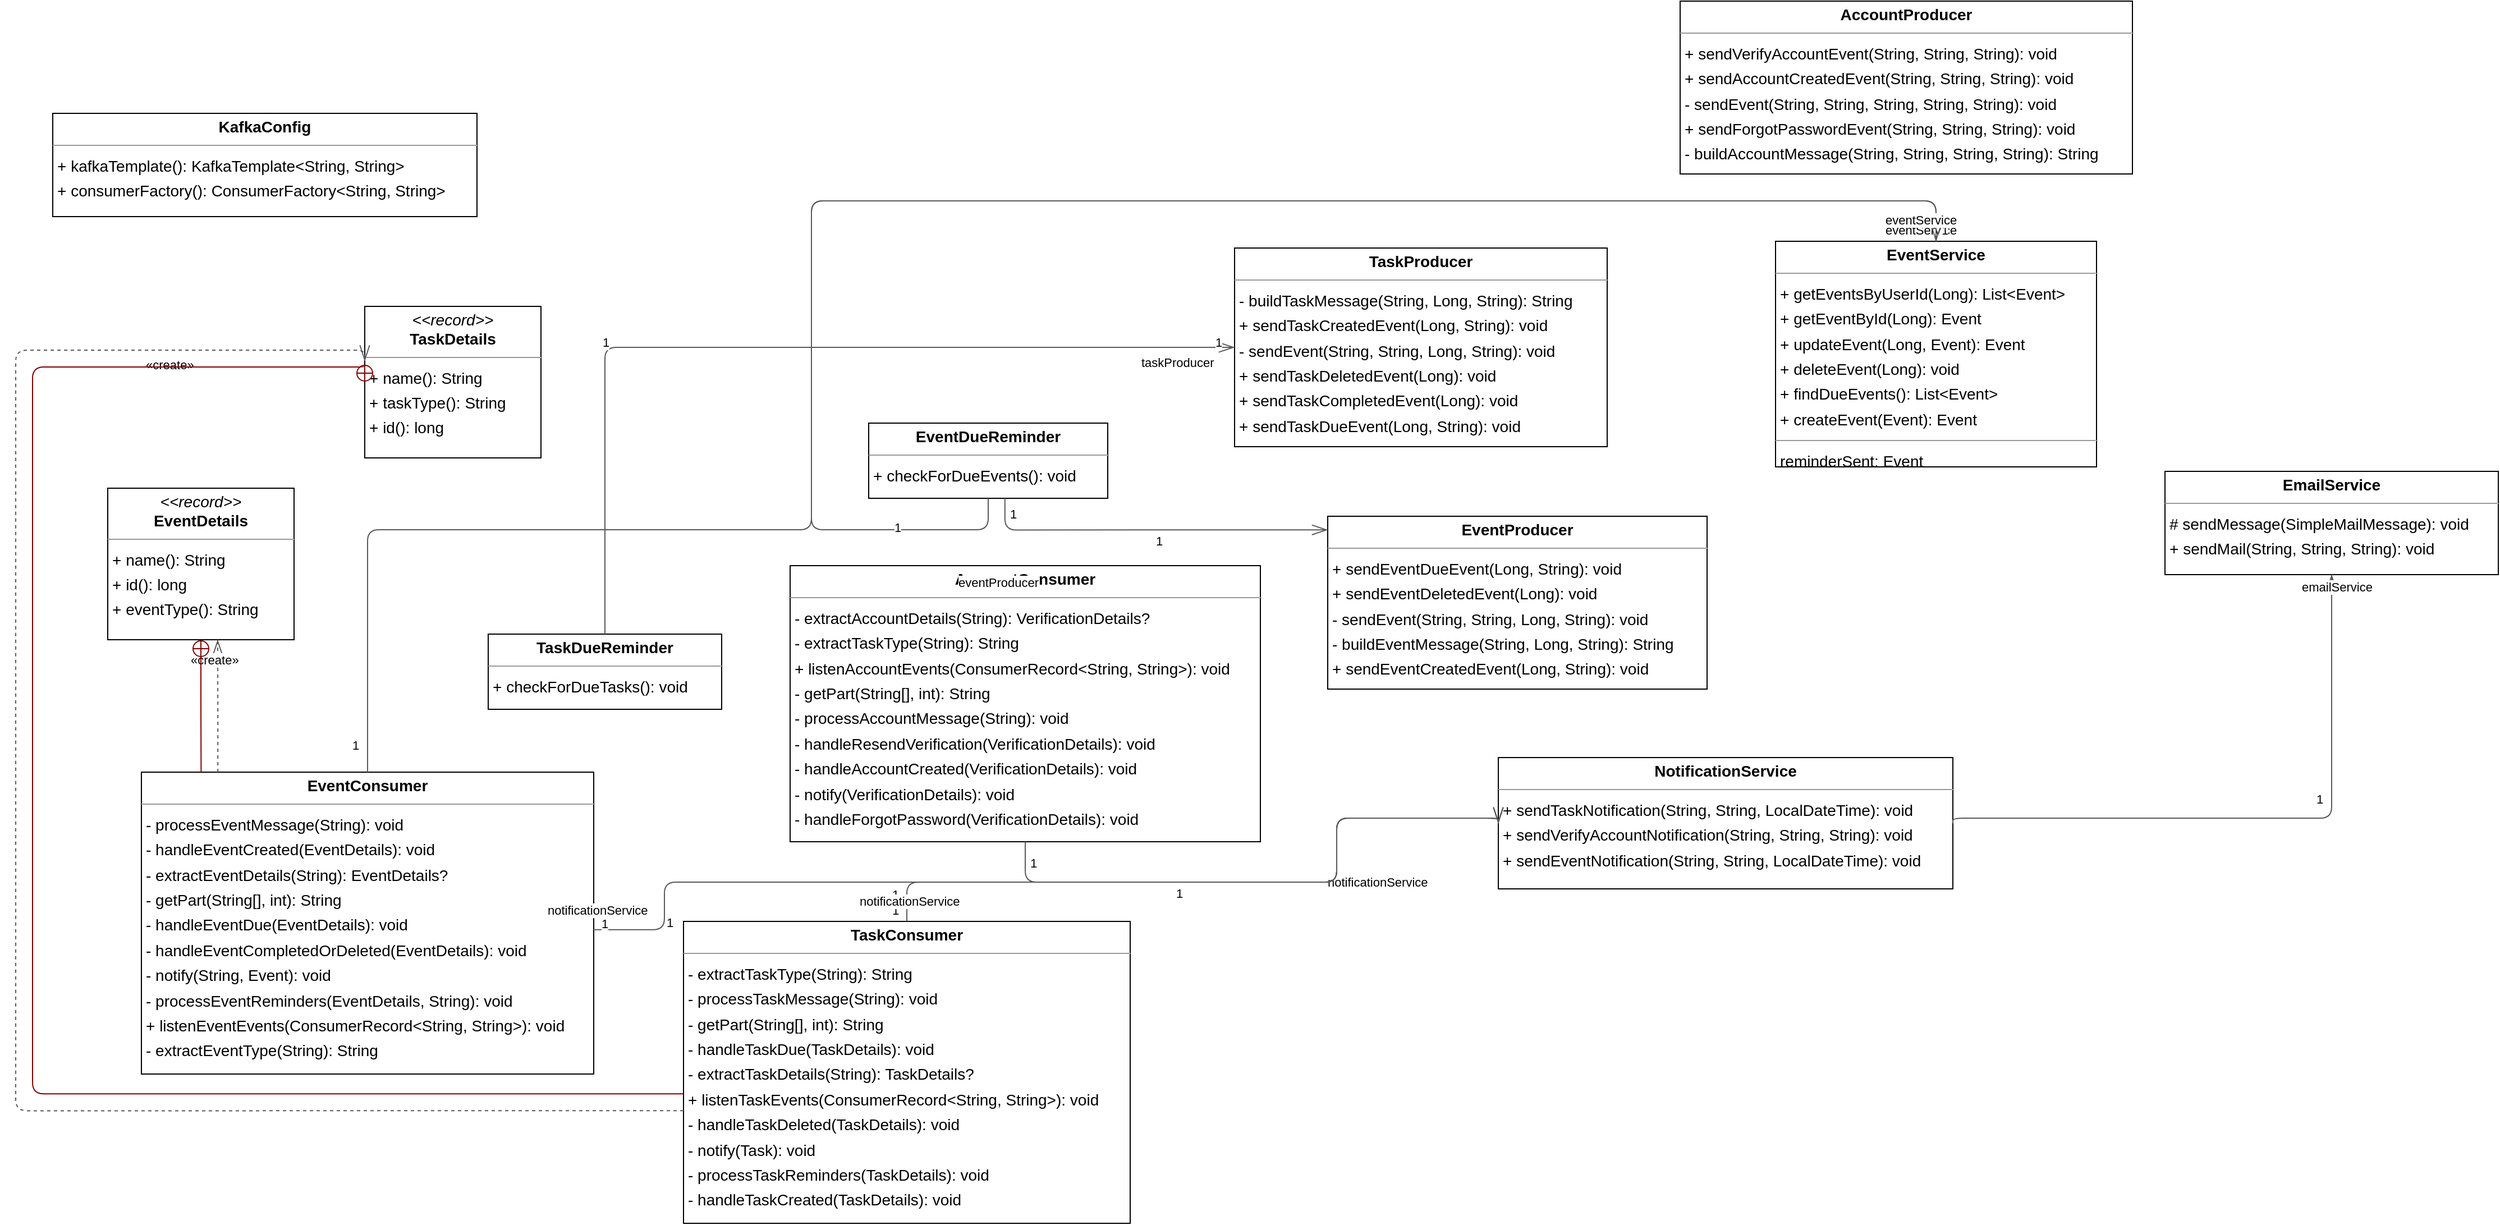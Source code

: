 <mxGraphModel dx="0" dy="0" grid="1" gridSize="10" guides="1" tooltips="1" connect="1" arrows="1" fold="1" page="0" pageScale="1" background="none" math="0" shadow="0">
  <root>
    <mxCell id="0" />
    <mxCell id="1" parent="0" />
    <mxCell id="node8" parent="1" vertex="1" value="&lt;p style=&quot;margin:0px;margin-top:4px;text-align:center;&quot;&gt;&lt;b&gt;AccountConsumer&lt;/b&gt;&lt;/p&gt;&lt;hr size=&quot;1&quot;/&gt;&lt;p style=&quot;margin:0 0 0 4px;line-height:1.6;&quot;&gt;- extractAccountDetails(String): VerificationDetails?&lt;br/&gt;- extractTaskType(String): String&lt;br/&gt;+ listenAccountEvents(ConsumerRecord&amp;lt;String, String&amp;gt;): void&lt;br/&gt;- getPart(String[], int): String&lt;br/&gt;- processAccountMessage(String): void&lt;br/&gt;- handleResendVerification(VerificationDetails): void&lt;br/&gt;- handleAccountCreated(VerificationDetails): void&lt;br/&gt;- notify(VerificationDetails): void&lt;br/&gt;- handleForgotPassword(VerificationDetails): void&lt;/p&gt;" style="verticalAlign=top;align=left;overflow=fill;fontSize=14;fontFamily=Helvetica;html=1;rounded=0;shadow=0;comic=0;labelBackgroundColor=none;strokeWidth=1;">
      <mxGeometry x="559" y="490" width="419" height="246" as="geometry" />
    </mxCell>
    <mxCell id="node10" parent="1" vertex="1" value="&lt;p style=&quot;margin:0px;margin-top:4px;text-align:center;&quot;&gt;&lt;b&gt;AccountProducer&lt;/b&gt;&lt;/p&gt;&lt;hr size=&quot;1&quot;/&gt;&lt;p style=&quot;margin:0 0 0 4px;line-height:1.6;&quot;&gt;+ sendVerifyAccountEvent(String, String, String): void&lt;br/&gt;+ sendAccountCreatedEvent(String, String, String): void&lt;br/&gt;- sendEvent(String, String, String, String, String): void&lt;br/&gt;+ sendForgotPasswordEvent(String, String, String): void&lt;br/&gt;- buildAccountMessage(String, String, String, String): String&lt;/p&gt;" style="verticalAlign=top;align=left;overflow=fill;fontSize=14;fontFamily=Helvetica;html=1;rounded=0;shadow=0;comic=0;labelBackgroundColor=none;strokeWidth=1;">
      <mxGeometry x="1352" y="-13" width="403" height="154" as="geometry" />
    </mxCell>
    <mxCell id="node7" parent="1" vertex="1" value="&lt;p style=&quot;margin:0px;margin-top:4px;text-align:center;&quot;&gt;&lt;b&gt;EmailService&lt;/b&gt;&lt;/p&gt;&lt;hr size=&quot;1&quot;/&gt;&lt;p style=&quot;margin:0 0 0 4px;line-height:1.6;&quot;&gt;# sendMessage(SimpleMailMessage): void&lt;br/&gt;+ sendMail(String, String, String): void&lt;/p&gt;" style="verticalAlign=top;align=left;overflow=fill;fontSize=14;fontFamily=Helvetica;html=1;rounded=0;shadow=0;comic=0;labelBackgroundColor=none;strokeWidth=1;">
      <mxGeometry x="1784" y="406" width="297" height="92" as="geometry" />
    </mxCell>
    <mxCell id="node5" parent="1" vertex="1" value="&lt;p style=&quot;margin:0px;margin-top:4px;text-align:center;&quot;&gt;&lt;b&gt;EventConsumer&lt;/b&gt;&lt;/p&gt;&lt;hr size=&quot;1&quot;/&gt;&lt;p style=&quot;margin:0 0 0 4px;line-height:1.6;&quot;&gt;- processEventMessage(String): void&lt;br/&gt;- handleEventCreated(EventDetails): void&lt;br/&gt;- extractEventDetails(String): EventDetails?&lt;br/&gt;- getPart(String[], int): String&lt;br/&gt;- handleEventDue(EventDetails): void&lt;br/&gt;- handleEventCompletedOrDeleted(EventDetails): void&lt;br/&gt;- notify(String, Event): void&lt;br/&gt;- processEventReminders(EventDetails, String): void&lt;br/&gt;+ listenEventEvents(ConsumerRecord&amp;lt;String, String&amp;gt;): void&lt;br/&gt;- extractEventType(String): String&lt;/p&gt;" style="verticalAlign=top;align=left;overflow=fill;fontSize=14;fontFamily=Helvetica;html=1;rounded=0;shadow=0;comic=0;labelBackgroundColor=none;strokeWidth=1;">
      <mxGeometry x="-19" y="674" width="403" height="269" as="geometry" />
    </mxCell>
    <mxCell id="node12" parent="1" vertex="1" value="&lt;p style=&quot;margin:0px;margin-top:4px;text-align:center;&quot;&gt;&lt;i&gt;&amp;lt;&amp;lt;record&amp;gt;&amp;gt;&lt;/i&gt;&lt;br/&gt;&lt;b&gt;EventDetails&lt;/b&gt;&lt;/p&gt;&lt;hr size=&quot;1&quot;/&gt;&lt;p style=&quot;margin:0 0 0 4px;line-height:1.6;&quot;&gt;+ name(): String&lt;br/&gt;+ id(): long&lt;br/&gt;+ eventType(): String&lt;/p&gt;" style="verticalAlign=top;align=left;overflow=fill;fontSize=14;fontFamily=Helvetica;html=1;rounded=0;shadow=0;comic=0;labelBackgroundColor=none;strokeWidth=1;">
      <mxGeometry x="-49" y="421" width="166" height="135" as="geometry" />
    </mxCell>
    <mxCell id="node9" parent="1" vertex="1" value="&lt;p style=&quot;margin:0px;margin-top:4px;text-align:center;&quot;&gt;&lt;b&gt;EventDueReminder&lt;/b&gt;&lt;/p&gt;&lt;hr size=&quot;1&quot;/&gt;&lt;p style=&quot;margin:0 0 0 4px;line-height:1.6;&quot;&gt;+ checkForDueEvents(): void&lt;/p&gt;" style="verticalAlign=top;align=left;overflow=fill;fontSize=14;fontFamily=Helvetica;html=1;rounded=0;shadow=0;comic=0;labelBackgroundColor=none;strokeWidth=1;">
      <mxGeometry x="629" y="363" width="213" height="67" as="geometry" />
    </mxCell>
    <mxCell id="node4" parent="1" vertex="1" value="&lt;p style=&quot;margin:0px;margin-top:4px;text-align:center;&quot;&gt;&lt;b&gt;EventProducer&lt;/b&gt;&lt;/p&gt;&lt;hr size=&quot;1&quot;/&gt;&lt;p style=&quot;margin:0 0 0 4px;line-height:1.6;&quot;&gt;+ sendEventDueEvent(Long, String): void&lt;br/&gt;+ sendEventDeletedEvent(Long): void&lt;br/&gt;- sendEvent(String, String, Long, String): void&lt;br/&gt;- buildEventMessage(String, Long, String): String&lt;br/&gt;+ sendEventCreatedEvent(Long, String): void&lt;/p&gt;" style="verticalAlign=top;align=left;overflow=fill;fontSize=14;fontFamily=Helvetica;html=1;rounded=0;shadow=0;comic=0;labelBackgroundColor=none;strokeWidth=1;">
      <mxGeometry x="1038" y="446" width="338" height="154" as="geometry" />
    </mxCell>
    <mxCell id="node3" parent="1" vertex="1" value="&lt;p style=&quot;margin:0px;margin-top:4px;text-align:center;&quot;&gt;&lt;b&gt;EventService&lt;/b&gt;&lt;/p&gt;&lt;hr size=&quot;1&quot;/&gt;&lt;p style=&quot;margin:0 0 0 4px;line-height:1.6;&quot;&gt;+ getEventsByUserId(Long): List&amp;lt;Event&amp;gt;&lt;br/&gt;+ getEventById(Long): Event&lt;br/&gt;+ updateEvent(Long, Event): Event&lt;br/&gt;+ deleteEvent(Long): void&lt;br/&gt;+ findDueEvents(): List&amp;lt;Event&amp;gt;&lt;br/&gt;+ createEvent(Event): Event&lt;/p&gt;&lt;hr size=&quot;1&quot;/&gt;&lt;p style=&quot;margin:0 0 0 4px;line-height:1.6;&quot;&gt; reminderSent: Event&lt;/p&gt;" style="verticalAlign=top;align=left;overflow=fill;fontSize=14;fontFamily=Helvetica;html=1;rounded=0;shadow=0;comic=0;labelBackgroundColor=none;strokeWidth=1;">
      <mxGeometry x="1437" y="201" width="286" height="201" as="geometry" />
    </mxCell>
    <mxCell id="node11" parent="1" vertex="1" value="&lt;p style=&quot;margin:0px;margin-top:4px;text-align:center;&quot;&gt;&lt;b&gt;KafkaConfig&lt;/b&gt;&lt;/p&gt;&lt;hr size=&quot;1&quot;/&gt;&lt;p style=&quot;margin:0 0 0 4px;line-height:1.6;&quot;&gt;+ kafkaTemplate(): KafkaTemplate&amp;lt;String, String&amp;gt;&lt;br/&gt;+ consumerFactory(): ConsumerFactory&amp;lt;String, String&amp;gt;&lt;/p&gt;" style="verticalAlign=top;align=left;overflow=fill;fontSize=14;fontFamily=Helvetica;html=1;rounded=0;shadow=0;comic=0;labelBackgroundColor=none;strokeWidth=1;">
      <mxGeometry x="-98" y="87" width="378" height="92" as="geometry" />
    </mxCell>
    <mxCell id="node6" parent="1" vertex="1" value="&lt;p style=&quot;margin:0px;margin-top:4px;text-align:center;&quot;&gt;&lt;b&gt;NotificationService&lt;/b&gt;&lt;/p&gt;&lt;hr size=&quot;1&quot;/&gt;&lt;p style=&quot;margin:0 0 0 4px;line-height:1.6;&quot;&gt;+ sendTaskNotification(String, String, LocalDateTime): void&lt;br/&gt;+ sendVerifyAccountNotification(String, String, String): void&lt;br/&gt;+ sendEventNotification(String, String, LocalDateTime): void&lt;/p&gt;" style="verticalAlign=top;align=left;overflow=fill;fontSize=14;fontFamily=Helvetica;html=1;rounded=0;shadow=0;comic=0;labelBackgroundColor=none;strokeWidth=1;">
      <mxGeometry x="1190" y="661" width="405" height="117" as="geometry" />
    </mxCell>
    <mxCell id="node1" parent="1" vertex="1" value="&lt;p style=&quot;margin:0px;margin-top:4px;text-align:center;&quot;&gt;&lt;b&gt;TaskConsumer&lt;/b&gt;&lt;/p&gt;&lt;hr size=&quot;1&quot;/&gt;&lt;p style=&quot;margin:0 0 0 4px;line-height:1.6;&quot;&gt;- extractTaskType(String): String&lt;br/&gt;- processTaskMessage(String): void&lt;br/&gt;- getPart(String[], int): String&lt;br/&gt;- handleTaskDue(TaskDetails): void&lt;br/&gt;- extractTaskDetails(String): TaskDetails?&lt;br/&gt;+ listenTaskEvents(ConsumerRecord&amp;lt;String, String&amp;gt;): void&lt;br/&gt;- handleTaskDeleted(TaskDetails): void&lt;br/&gt;- notify(Task): void&lt;br/&gt;- processTaskReminders(TaskDetails): void&lt;br/&gt;- handleTaskCreated(TaskDetails): void&lt;/p&gt;" style="verticalAlign=top;align=left;overflow=fill;fontSize=14;fontFamily=Helvetica;html=1;rounded=0;shadow=0;comic=0;labelBackgroundColor=none;strokeWidth=1;">
      <mxGeometry x="464" y="807" width="398" height="269" as="geometry" />
    </mxCell>
    <mxCell id="node13" parent="1" vertex="1" value="&lt;p style=&quot;margin:0px;margin-top:4px;text-align:center;&quot;&gt;&lt;i&gt;&amp;lt;&amp;lt;record&amp;gt;&amp;gt;&lt;/i&gt;&lt;br/&gt;&lt;b&gt;TaskDetails&lt;/b&gt;&lt;/p&gt;&lt;hr size=&quot;1&quot;/&gt;&lt;p style=&quot;margin:0 0 0 4px;line-height:1.6;&quot;&gt;+ name(): String&lt;br/&gt;+ taskType(): String&lt;br/&gt;+ id(): long&lt;/p&gt;" style="verticalAlign=top;align=left;overflow=fill;fontSize=14;fontFamily=Helvetica;html=1;rounded=0;shadow=0;comic=0;labelBackgroundColor=none;strokeWidth=1;">
      <mxGeometry x="180" y="259" width="157" height="135" as="geometry" />
    </mxCell>
    <mxCell id="node2" parent="1" vertex="1" value="&lt;p style=&quot;margin:0px;margin-top:4px;text-align:center;&quot;&gt;&lt;b&gt;TaskDueReminder&lt;/b&gt;&lt;/p&gt;&lt;hr size=&quot;1&quot;/&gt;&lt;p style=&quot;margin:0 0 0 4px;line-height:1.6;&quot;&gt;+ checkForDueTasks(): void&lt;/p&gt;" style="verticalAlign=top;align=left;overflow=fill;fontSize=14;fontFamily=Helvetica;html=1;rounded=0;shadow=0;comic=0;labelBackgroundColor=none;strokeWidth=1;">
      <mxGeometry x="290" y="551" width="208" height="67" as="geometry" />
    </mxCell>
    <mxCell id="node0" parent="1" vertex="1" value="&lt;p style=&quot;margin:0px;margin-top:4px;text-align:center;&quot;&gt;&lt;b&gt;TaskProducer&lt;/b&gt;&lt;/p&gt;&lt;hr size=&quot;1&quot;/&gt;&lt;p style=&quot;margin:0 0 0 4px;line-height:1.6;&quot;&gt;- buildTaskMessage(String, Long, String): String&lt;br/&gt;+ sendTaskCreatedEvent(Long, String): void&lt;br/&gt;- sendEvent(String, String, Long, String): void&lt;br/&gt;+ sendTaskDeletedEvent(Long): void&lt;br/&gt;+ sendTaskCompletedEvent(Long): void&lt;br/&gt;+ sendTaskDueEvent(Long, String): void&lt;/p&gt;" style="verticalAlign=top;align=left;overflow=fill;fontSize=14;fontFamily=Helvetica;html=1;rounded=0;shadow=0;comic=0;labelBackgroundColor=none;strokeWidth=1;">
      <mxGeometry x="955" y="207" width="332" height="177" as="geometry" />
    </mxCell>
    <mxCell id="edge6" edge="1" value="" parent="1" source="node8" target="node6" style="html=1;rounded=1;edgeStyle=orthogonalEdgeStyle;dashed=0;startArrow=diamondThinstartSize=12;endArrow=openThin;endSize=12;strokeColor=#595959;exitX=0.500;exitY=1.000;exitDx=0;exitDy=0;entryX=0.000;entryY=0.500;entryDx=0;entryDy=0;">
      <mxGeometry width="50" height="50" relative="1" as="geometry">
        <Array as="points">
          <mxPoint x="768" y="772" />
          <mxPoint x="1046" y="772" />
          <mxPoint x="1046" y="715" />
        </Array>
      </mxGeometry>
    </mxCell>
    <mxCell id="label36" parent="edge6" vertex="1" connectable="0" value="1" style="edgeLabel;resizable=0;html=1;align=left;verticalAlign=top;strokeColor=default;">
      <mxGeometry x="771" y="742" as="geometry" />
    </mxCell>
    <mxCell id="label40" parent="edge6" vertex="1" connectable="0" value="1" style="edgeLabel;resizable=0;html=1;align=left;verticalAlign=top;strokeColor=default;">
      <mxGeometry x="901" y="769" as="geometry" />
    </mxCell>
    <mxCell id="label41" parent="edge6" vertex="1" connectable="0" value="notificationService" style="edgeLabel;resizable=0;html=1;align=left;verticalAlign=top;strokeColor=default;">
      <mxGeometry x="1036" y="759" as="geometry" />
    </mxCell>
    <mxCell id="edge10" edge="1" value="" parent="1" source="node5" target="node12" style="html=1;rounded=1;edgeStyle=orthogonalEdgeStyle;dashed=1;startArrow=none;endArrow=openThin;endSize=12;strokeColor=#595959;exitX=0.169;exitY=0.000;exitDx=0;exitDy=0;entryX=0.590;entryY=1.000;entryDx=0;entryDy=0;">
      <mxGeometry width="50" height="50" relative="1" as="geometry">
        <Array as="points" />
      </mxGeometry>
    </mxCell>
    <mxCell id="label62" parent="edge10" vertex="1" connectable="0" value="«create»" style="edgeLabel;resizable=0;html=1;align=left;verticalAlign=top;strokeColor=default;">
      <mxGeometry x="23" y="561" as="geometry" />
    </mxCell>
    <mxCell id="edge2" edge="1" value="" parent="1" source="node5" target="node3" style="html=1;rounded=1;edgeStyle=orthogonalEdgeStyle;dashed=0;startArrow=diamondThinstartSize=12;endArrow=openThin;endSize=12;strokeColor=#595959;exitX=0.500;exitY=0.000;exitDx=0;exitDy=0;entryX=0.500;entryY=0.000;entryDx=0;entryDy=0;">
      <mxGeometry width="50" height="50" relative="1" as="geometry">
        <Array as="points">
          <mxPoint x="182" y="458" />
          <mxPoint x="578" y="458" />
          <mxPoint x="578" y="165" />
          <mxPoint x="1580" y="165" />
        </Array>
      </mxGeometry>
    </mxCell>
    <mxCell id="label12" parent="edge2" vertex="1" connectable="0" value="1" style="edgeLabel;resizable=0;html=1;align=left;verticalAlign=top;strokeColor=default;">
      <mxGeometry x="167" y="637" as="geometry" />
    </mxCell>
    <mxCell id="label16" parent="edge2" vertex="1" connectable="0" value="1" style="edgeLabel;resizable=0;html=1;align=left;verticalAlign=top;strokeColor=default;">
      <mxGeometry x="1580" y="177" as="geometry" />
    </mxCell>
    <mxCell id="label17" parent="edge2" vertex="1" connectable="0" value="eventService" style="edgeLabel;resizable=0;html=1;align=left;verticalAlign=top;strokeColor=default;">
      <mxGeometry x="1533" y="178" as="geometry" />
    </mxCell>
    <mxCell id="edge5" edge="1" value="" parent="1" source="node5" target="node6" style="html=1;rounded=1;edgeStyle=orthogonalEdgeStyle;dashed=0;startArrow=diamondThinstartSize=12;endArrow=openThin;endSize=12;strokeColor=#595959;exitX=1.000;exitY=0.522;exitDx=0;exitDy=0;entryX=0.000;entryY=0.500;entryDx=0;entryDy=0;">
      <mxGeometry width="50" height="50" relative="1" as="geometry">
        <Array as="points">
          <mxPoint x="447" y="814" />
          <mxPoint x="447" y="772" />
          <mxPoint x="1046" y="772" />
          <mxPoint x="1046" y="715" />
        </Array>
      </mxGeometry>
    </mxCell>
    <mxCell id="label30" parent="edge5" vertex="1" connectable="0" value="1" style="edgeLabel;resizable=0;html=1;align=left;verticalAlign=top;strokeColor=default;">
      <mxGeometry x="389" y="796" as="geometry" />
    </mxCell>
    <mxCell id="label34" parent="edge5" vertex="1" connectable="0" value="1" style="edgeLabel;resizable=0;html=1;align=left;verticalAlign=top;strokeColor=default;">
      <mxGeometry x="447" y="795" as="geometry" />
    </mxCell>
    <mxCell id="label35" parent="edge5" vertex="1" connectable="0" value="notificationService" style="edgeLabel;resizable=0;html=1;align=left;verticalAlign=top;strokeColor=default;">
      <mxGeometry x="341" y="784" as="geometry" />
    </mxCell>
    <mxCell id="edge8" edge="1" value="" parent="1" source="node12" target="node5" style="html=1;rounded=1;edgeStyle=orthogonalEdgeStyle;dashed=0;startArrow=circlePlus;startFill=0;endArrow=none;strokeColor=#820000;exitX=0.500;exitY=1.000;exitDx=0;exitDy=0;entryX=0.132;entryY=0.000;entryDx=0;entryDy=0;">
      <mxGeometry width="50" height="50" relative="1" as="geometry">
        <Array as="points" />
      </mxGeometry>
    </mxCell>
    <mxCell id="edge1" edge="1" value="" parent="1" source="node9" target="node4" style="html=1;rounded=1;edgeStyle=orthogonalEdgeStyle;dashed=0;startArrow=diamondThinstartSize=12;endArrow=openThin;endSize=12;strokeColor=#595959;exitX=0.570;exitY=1.001;exitDx=0;exitDy=0;entryX=0.000;entryY=0.079;entryDx=0;entryDy=0;">
      <mxGeometry width="50" height="50" relative="1" as="geometry">
        <Array as="points">
          <mxPoint x="750" y="458" />
        </Array>
      </mxGeometry>
    </mxCell>
    <mxCell id="label6" parent="edge1" vertex="1" connectable="0" value="1" style="edgeLabel;resizable=0;html=1;align=left;verticalAlign=top;strokeColor=default;">
      <mxGeometry x="753" y="431" as="geometry" />
    </mxCell>
    <mxCell id="label10" parent="edge1" vertex="1" connectable="0" value="1" style="edgeLabel;resizable=0;html=1;align=left;verticalAlign=top;strokeColor=default;">
      <mxGeometry x="883" y="455" as="geometry" />
    </mxCell>
    <mxCell id="label11" parent="edge1" vertex="1" connectable="0" value="eventProducer" style="edgeLabel;resizable=0;html=1;align=left;verticalAlign=top;strokeColor=default;">
      <mxGeometry x="707" y="492" as="geometry" />
    </mxCell>
    <mxCell id="edge4" edge="1" value="" parent="1" source="node9" target="node3" style="html=1;rounded=1;edgeStyle=orthogonalEdgeStyle;dashed=0;startArrow=diamondThinstartSize=12;endArrow=openThin;endSize=12;strokeColor=#595959;exitX=0.500;exitY=1.001;exitDx=0;exitDy=0;entryX=0.500;entryY=0.000;entryDx=0;entryDy=0;">
      <mxGeometry width="50" height="50" relative="1" as="geometry">
        <Array as="points">
          <mxPoint x="735" y="458" />
          <mxPoint x="578" y="458" />
          <mxPoint x="578" y="165" />
          <mxPoint x="1580" y="165" />
        </Array>
      </mxGeometry>
    </mxCell>
    <mxCell id="label24" parent="edge4" vertex="1" connectable="0" value="1" style="edgeLabel;resizable=0;html=1;align=left;verticalAlign=top;strokeColor=default;">
      <mxGeometry x="650" y="443" as="geometry" />
    </mxCell>
    <mxCell id="label28" parent="edge4" vertex="1" connectable="0" value="1" style="edgeLabel;resizable=0;html=1;align=left;verticalAlign=top;strokeColor=default;">
      <mxGeometry x="1583" y="178" as="geometry" />
    </mxCell>
    <mxCell id="label29" parent="edge4" vertex="1" connectable="0" value="eventService" style="edgeLabel;resizable=0;html=1;align=left;verticalAlign=top;strokeColor=default;">
      <mxGeometry x="1533" y="169" as="geometry" />
    </mxCell>
    <mxCell id="edge0" edge="1" value="" parent="1" source="node6" target="node7" style="html=1;rounded=1;edgeStyle=orthogonalEdgeStyle;dashed=0;startArrow=diamondThinstartSize=12;endArrow=openThin;endSize=12;strokeColor=#595959;exitX=1.000;exitY=0.500;exitDx=0;exitDy=0;entryX=0.500;entryY=1.000;entryDx=0;entryDy=0;">
      <mxGeometry width="50" height="50" relative="1" as="geometry">
        <Array as="points">
          <mxPoint x="1932" y="715" />
        </Array>
      </mxGeometry>
    </mxCell>
    <mxCell id="label0" parent="edge0" vertex="1" connectable="0" value="1" style="edgeLabel;resizable=0;html=1;align=left;verticalAlign=top;strokeColor=default;">
      <mxGeometry x="1917" y="685" as="geometry" />
    </mxCell>
    <mxCell id="label4" parent="edge0" vertex="1" connectable="0" value="1" style="edgeLabel;resizable=0;html=1;align=left;verticalAlign=top;strokeColor=default;">
      <mxGeometry x="1917" y="498" as="geometry" />
    </mxCell>
    <mxCell id="label5" parent="edge0" vertex="1" connectable="0" value="emailService" style="edgeLabel;resizable=0;html=1;align=left;verticalAlign=top;strokeColor=default;">
      <mxGeometry x="1904" y="496" as="geometry" />
    </mxCell>
    <mxCell id="edge7" edge="1" value="" parent="1" source="node1" target="node6" style="html=1;rounded=1;edgeStyle=orthogonalEdgeStyle;dashed=0;startArrow=diamondThinstartSize=12;endArrow=openThin;endSize=12;strokeColor=#595959;exitX=0.500;exitY=0.000;exitDx=0;exitDy=0;entryX=0.000;entryY=0.500;entryDx=0;entryDy=0;">
      <mxGeometry width="50" height="50" relative="1" as="geometry">
        <Array as="points">
          <mxPoint x="663" y="772" />
          <mxPoint x="1046" y="772" />
          <mxPoint x="1046" y="715" />
        </Array>
      </mxGeometry>
    </mxCell>
    <mxCell id="label42" parent="edge7" vertex="1" connectable="0" value="1" style="edgeLabel;resizable=0;html=1;align=left;verticalAlign=top;strokeColor=default;">
      <mxGeometry x="648" y="784" as="geometry" />
    </mxCell>
    <mxCell id="label46" parent="edge7" vertex="1" connectable="0" value="1" style="edgeLabel;resizable=0;html=1;align=left;verticalAlign=top;strokeColor=default;">
      <mxGeometry x="648" y="770" as="geometry" />
    </mxCell>
    <mxCell id="label47" parent="edge7" vertex="1" connectable="0" value="notificationService" style="edgeLabel;resizable=0;html=1;align=left;verticalAlign=top;strokeColor=default;">
      <mxGeometry x="619" y="776" as="geometry" />
    </mxCell>
    <mxCell id="edge11" edge="1" value="" parent="1" source="node1" target="node13" style="html=1;rounded=1;edgeStyle=orthogonalEdgeStyle;dashed=1;startArrow=none;endArrow=openThin;endSize=12;strokeColor=#595959;exitX=0.000;exitY=0.627;exitDx=0;exitDy=0;entryX=0.000;entryY=0.361;entryDx=0;entryDy=0;">
      <mxGeometry width="50" height="50" relative="1" as="geometry">
        <Array as="points">
          <mxPoint x="-131" y="975" />
          <mxPoint x="-131" y="298" />
        </Array>
      </mxGeometry>
    </mxCell>
    <mxCell id="label68" parent="edge11" vertex="1" connectable="0" value="«create»" style="edgeLabel;resizable=0;html=1;align=left;verticalAlign=top;strokeColor=default;">
      <mxGeometry x="-17" y="298" as="geometry" />
    </mxCell>
    <mxCell id="edge9" edge="1" value="" parent="1" source="node13" target="node1" style="html=1;rounded=1;edgeStyle=orthogonalEdgeStyle;dashed=0;startArrow=circlePlus;startFill=0;endArrow=none;strokeColor=#820000;exitX=0.000;exitY=0.500;exitDx=0;exitDy=0;entryX=0.000;entryY=0.571;entryDx=0;entryDy=0;">
      <mxGeometry width="50" height="50" relative="1" as="geometry">
        <Array as="points">
          <mxPoint x="-116" y="313" />
          <mxPoint x="-116" y="960" />
        </Array>
      </mxGeometry>
    </mxCell>
    <mxCell id="edge3" edge="1" value="" parent="1" source="node2" target="node0" style="html=1;rounded=1;edgeStyle=orthogonalEdgeStyle;dashed=0;startArrow=diamondThinstartSize=12;endArrow=openThin;endSize=12;strokeColor=#595959;exitX=0.500;exitY=0.001;exitDx=0;exitDy=0;entryX=0.000;entryY=0.500;entryDx=0;entryDy=0;">
      <mxGeometry width="50" height="50" relative="1" as="geometry">
        <Array as="points">
          <mxPoint x="394" y="296" />
        </Array>
      </mxGeometry>
    </mxCell>
    <mxCell id="label18" parent="edge3" vertex="1" connectable="0" value="1" style="edgeLabel;resizable=0;html=1;align=left;verticalAlign=top;strokeColor=default;">
      <mxGeometry x="390" y="278" as="geometry" />
    </mxCell>
    <mxCell id="label22" parent="edge3" vertex="1" connectable="0" value="1" style="edgeLabel;resizable=0;html=1;align=left;verticalAlign=top;strokeColor=default;">
      <mxGeometry x="936" y="278" as="geometry" />
    </mxCell>
    <mxCell id="label23" parent="edge3" vertex="1" connectable="0" value="taskProducer" style="edgeLabel;resizable=0;html=1;align=left;verticalAlign=top;strokeColor=default;">
      <mxGeometry x="870" y="296" as="geometry" />
    </mxCell>
  </root>
</mxGraphModel>